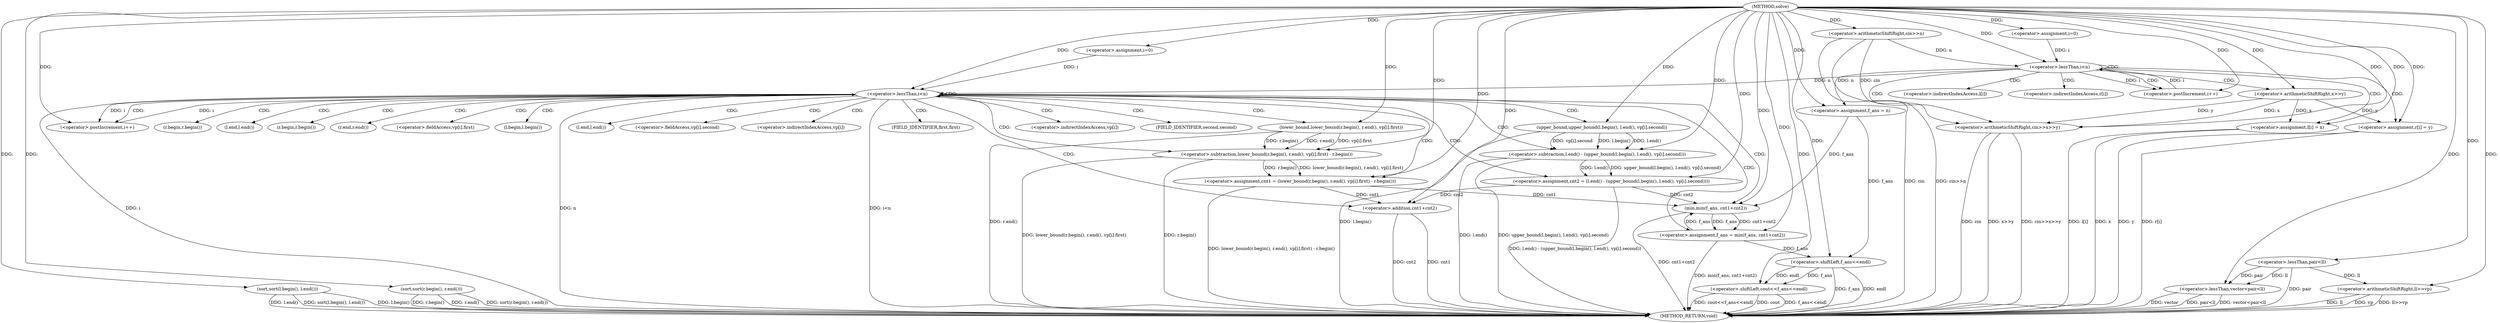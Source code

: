 digraph "solve" {  
"1000128" [label = "(METHOD,solve)" ]
"1000233" [label = "(METHOD_RETURN,void)" ]
"1000131" [label = "(<operator>.arithmeticShiftRight,cin>>n)" ]
"1000174" [label = "(sort,sort(l.begin(), l.end()))" ]
"1000177" [label = "(sort,sort(r.begin(), r.end()))" ]
"1000181" [label = "(<operator>.assignment,f_ans = n)" ]
"1000228" [label = "(<operator>.shiftLeft,cout<<f_ans<<endl)" ]
"1000135" [label = "(<operator>.lessThan,vector<pair<ll)" ]
"1000140" [label = "(<operator>.arithmeticShiftRight,ll>>vp)" ]
"1000147" [label = "(<operator>.assignment,i=0)" ]
"1000150" [label = "(<operator>.lessThan,i<n)" ]
"1000153" [label = "(<operator>.postIncrement,i++)" ]
"1000186" [label = "(<operator>.assignment,i=0)" ]
"1000189" [label = "(<operator>.lessThan,i<n)" ]
"1000192" [label = "(<operator>.postIncrement,i++)" ]
"1000158" [label = "(<operator>.arithmeticShiftRight,cin>>x>>y)" ]
"1000164" [label = "(<operator>.assignment,l[i] = x)" ]
"1000169" [label = "(<operator>.assignment,r[i] = y)" ]
"1000196" [label = "(<operator>.assignment,cnt1 = (lower_bound(r.begin(), r.end(), vp[i].first) - r.begin()))" ]
"1000209" [label = "(<operator>.assignment,cnt2 = (l.end() - (upper_bound(l.begin(), l.end(), vp[i].second))))" ]
"1000221" [label = "(<operator>.assignment,f_ans = min(f_ans, cnt1+cnt2))" ]
"1000230" [label = "(<operator>.shiftLeft,f_ans<<endl)" ]
"1000137" [label = "(<operator>.lessThan,pair<ll)" ]
"1000160" [label = "(<operator>.arithmeticShiftRight,x>>y)" ]
"1000198" [label = "(<operator>.subtraction,lower_bound(r.begin(), r.end(), vp[i].first) - r.begin())" ]
"1000211" [label = "(<operator>.subtraction,l.end() - (upper_bound(l.begin(), l.end(), vp[i].second)))" ]
"1000223" [label = "(min,min(f_ans, cnt1+cnt2))" ]
"1000199" [label = "(lower_bound,lower_bound(r.begin(), r.end(), vp[i].first))" ]
"1000213" [label = "(upper_bound,upper_bound(l.begin(), l.end(), vp[i].second))" ]
"1000225" [label = "(<operator>.addition,cnt1+cnt2)" ]
"1000165" [label = "(<operator>.indirectIndexAccess,l[i])" ]
"1000170" [label = "(<operator>.indirectIndexAccess,r[i])" ]
"1000207" [label = "(r.begin,r.begin())" ]
"1000212" [label = "(l.end,l.end())" ]
"1000200" [label = "(r.begin,r.begin())" ]
"1000201" [label = "(r.end,r.end())" ]
"1000202" [label = "(<operator>.fieldAccess,vp[i].first)" ]
"1000214" [label = "(l.begin,l.begin())" ]
"1000215" [label = "(l.end,l.end())" ]
"1000216" [label = "(<operator>.fieldAccess,vp[i].second)" ]
"1000203" [label = "(<operator>.indirectIndexAccess,vp[i])" ]
"1000206" [label = "(FIELD_IDENTIFIER,first,first)" ]
"1000217" [label = "(<operator>.indirectIndexAccess,vp[i])" ]
"1000220" [label = "(FIELD_IDENTIFIER,second,second)" ]
  "1000131" -> "1000233"  [ label = "DDG: cin"] 
  "1000131" -> "1000233"  [ label = "DDG: cin>>n"] 
  "1000135" -> "1000233"  [ label = "DDG: pair<ll"] 
  "1000135" -> "1000233"  [ label = "DDG: vector<pair<ll"] 
  "1000140" -> "1000233"  [ label = "DDG: ll"] 
  "1000140" -> "1000233"  [ label = "DDG: vp"] 
  "1000140" -> "1000233"  [ label = "DDG: ll>>vp"] 
  "1000174" -> "1000233"  [ label = "DDG: l.begin()"] 
  "1000174" -> "1000233"  [ label = "DDG: l.end()"] 
  "1000174" -> "1000233"  [ label = "DDG: sort(l.begin(), l.end())"] 
  "1000177" -> "1000233"  [ label = "DDG: r.begin()"] 
  "1000177" -> "1000233"  [ label = "DDG: r.end()"] 
  "1000177" -> "1000233"  [ label = "DDG: sort(r.begin(), r.end())"] 
  "1000189" -> "1000233"  [ label = "DDG: i"] 
  "1000189" -> "1000233"  [ label = "DDG: n"] 
  "1000189" -> "1000233"  [ label = "DDG: i<n"] 
  "1000230" -> "1000233"  [ label = "DDG: f_ans"] 
  "1000228" -> "1000233"  [ label = "DDG: f_ans<<endl"] 
  "1000228" -> "1000233"  [ label = "DDG: cout<<f_ans<<endl"] 
  "1000199" -> "1000233"  [ label = "DDG: r.end()"] 
  "1000198" -> "1000233"  [ label = "DDG: lower_bound(r.begin(), r.end(), vp[i].first)"] 
  "1000198" -> "1000233"  [ label = "DDG: r.begin()"] 
  "1000196" -> "1000233"  [ label = "DDG: lower_bound(r.begin(), r.end(), vp[i].first) - r.begin()"] 
  "1000211" -> "1000233"  [ label = "DDG: l.end()"] 
  "1000213" -> "1000233"  [ label = "DDG: l.begin()"] 
  "1000211" -> "1000233"  [ label = "DDG: upper_bound(l.begin(), l.end(), vp[i].second)"] 
  "1000209" -> "1000233"  [ label = "DDG: l.end() - (upper_bound(l.begin(), l.end(), vp[i].second))"] 
  "1000225" -> "1000233"  [ label = "DDG: cnt1"] 
  "1000225" -> "1000233"  [ label = "DDG: cnt2"] 
  "1000223" -> "1000233"  [ label = "DDG: cnt1+cnt2"] 
  "1000221" -> "1000233"  [ label = "DDG: min(f_ans, cnt1+cnt2)"] 
  "1000158" -> "1000233"  [ label = "DDG: cin"] 
  "1000158" -> "1000233"  [ label = "DDG: x>>y"] 
  "1000158" -> "1000233"  [ label = "DDG: cin>>x>>y"] 
  "1000164" -> "1000233"  [ label = "DDG: l[i]"] 
  "1000164" -> "1000233"  [ label = "DDG: x"] 
  "1000169" -> "1000233"  [ label = "DDG: r[i]"] 
  "1000169" -> "1000233"  [ label = "DDG: y"] 
  "1000228" -> "1000233"  [ label = "DDG: cout"] 
  "1000137" -> "1000233"  [ label = "DDG: pair"] 
  "1000230" -> "1000233"  [ label = "DDG: endl"] 
  "1000135" -> "1000233"  [ label = "DDG: vector"] 
  "1000150" -> "1000181"  [ label = "DDG: n"] 
  "1000128" -> "1000181"  [ label = "DDG: "] 
  "1000128" -> "1000131"  [ label = "DDG: "] 
  "1000128" -> "1000147"  [ label = "DDG: "] 
  "1000128" -> "1000174"  [ label = "DDG: "] 
  "1000128" -> "1000177"  [ label = "DDG: "] 
  "1000128" -> "1000186"  [ label = "DDG: "] 
  "1000128" -> "1000228"  [ label = "DDG: "] 
  "1000230" -> "1000228"  [ label = "DDG: f_ans"] 
  "1000230" -> "1000228"  [ label = "DDG: endl"] 
  "1000128" -> "1000135"  [ label = "DDG: "] 
  "1000137" -> "1000135"  [ label = "DDG: ll"] 
  "1000137" -> "1000135"  [ label = "DDG: pair"] 
  "1000137" -> "1000140"  [ label = "DDG: ll"] 
  "1000128" -> "1000140"  [ label = "DDG: "] 
  "1000147" -> "1000150"  [ label = "DDG: i"] 
  "1000153" -> "1000150"  [ label = "DDG: i"] 
  "1000128" -> "1000150"  [ label = "DDG: "] 
  "1000131" -> "1000150"  [ label = "DDG: n"] 
  "1000150" -> "1000153"  [ label = "DDG: i"] 
  "1000128" -> "1000153"  [ label = "DDG: "] 
  "1000160" -> "1000164"  [ label = "DDG: x"] 
  "1000128" -> "1000164"  [ label = "DDG: "] 
  "1000160" -> "1000169"  [ label = "DDG: y"] 
  "1000128" -> "1000169"  [ label = "DDG: "] 
  "1000186" -> "1000189"  [ label = "DDG: i"] 
  "1000192" -> "1000189"  [ label = "DDG: i"] 
  "1000128" -> "1000189"  [ label = "DDG: "] 
  "1000150" -> "1000189"  [ label = "DDG: n"] 
  "1000189" -> "1000192"  [ label = "DDG: i"] 
  "1000128" -> "1000192"  [ label = "DDG: "] 
  "1000198" -> "1000196"  [ label = "DDG: r.begin()"] 
  "1000198" -> "1000196"  [ label = "DDG: lower_bound(r.begin(), r.end(), vp[i].first)"] 
  "1000211" -> "1000209"  [ label = "DDG: l.end()"] 
  "1000211" -> "1000209"  [ label = "DDG: upper_bound(l.begin(), l.end(), vp[i].second)"] 
  "1000223" -> "1000221"  [ label = "DDG: cnt1+cnt2"] 
  "1000223" -> "1000221"  [ label = "DDG: f_ans"] 
  "1000181" -> "1000230"  [ label = "DDG: f_ans"] 
  "1000221" -> "1000230"  [ label = "DDG: f_ans"] 
  "1000128" -> "1000230"  [ label = "DDG: "] 
  "1000128" -> "1000137"  [ label = "DDG: "] 
  "1000131" -> "1000158"  [ label = "DDG: cin"] 
  "1000128" -> "1000158"  [ label = "DDG: "] 
  "1000160" -> "1000158"  [ label = "DDG: y"] 
  "1000160" -> "1000158"  [ label = "DDG: x"] 
  "1000128" -> "1000196"  [ label = "DDG: "] 
  "1000128" -> "1000209"  [ label = "DDG: "] 
  "1000128" -> "1000221"  [ label = "DDG: "] 
  "1000128" -> "1000160"  [ label = "DDG: "] 
  "1000199" -> "1000198"  [ label = "DDG: r.end()"] 
  "1000199" -> "1000198"  [ label = "DDG: vp[i].first"] 
  "1000199" -> "1000198"  [ label = "DDG: r.begin()"] 
  "1000128" -> "1000198"  [ label = "DDG: "] 
  "1000213" -> "1000211"  [ label = "DDG: l.end()"] 
  "1000128" -> "1000211"  [ label = "DDG: "] 
  "1000213" -> "1000211"  [ label = "DDG: vp[i].second"] 
  "1000213" -> "1000211"  [ label = "DDG: l.begin()"] 
  "1000181" -> "1000223"  [ label = "DDG: f_ans"] 
  "1000221" -> "1000223"  [ label = "DDG: f_ans"] 
  "1000128" -> "1000223"  [ label = "DDG: "] 
  "1000196" -> "1000223"  [ label = "DDG: cnt1"] 
  "1000209" -> "1000223"  [ label = "DDG: cnt2"] 
  "1000128" -> "1000199"  [ label = "DDG: "] 
  "1000128" -> "1000213"  [ label = "DDG: "] 
  "1000196" -> "1000225"  [ label = "DDG: cnt1"] 
  "1000128" -> "1000225"  [ label = "DDG: "] 
  "1000209" -> "1000225"  [ label = "DDG: cnt2"] 
  "1000150" -> "1000153"  [ label = "CDG: "] 
  "1000150" -> "1000164"  [ label = "CDG: "] 
  "1000150" -> "1000150"  [ label = "CDG: "] 
  "1000150" -> "1000165"  [ label = "CDG: "] 
  "1000150" -> "1000169"  [ label = "CDG: "] 
  "1000150" -> "1000158"  [ label = "CDG: "] 
  "1000150" -> "1000160"  [ label = "CDG: "] 
  "1000150" -> "1000170"  [ label = "CDG: "] 
  "1000189" -> "1000200"  [ label = "CDG: "] 
  "1000189" -> "1000211"  [ label = "CDG: "] 
  "1000189" -> "1000221"  [ label = "CDG: "] 
  "1000189" -> "1000199"  [ label = "CDG: "] 
  "1000189" -> "1000213"  [ label = "CDG: "] 
  "1000189" -> "1000216"  [ label = "CDG: "] 
  "1000189" -> "1000212"  [ label = "CDG: "] 
  "1000189" -> "1000189"  [ label = "CDG: "] 
  "1000189" -> "1000196"  [ label = "CDG: "] 
  "1000189" -> "1000215"  [ label = "CDG: "] 
  "1000189" -> "1000225"  [ label = "CDG: "] 
  "1000189" -> "1000207"  [ label = "CDG: "] 
  "1000189" -> "1000206"  [ label = "CDG: "] 
  "1000189" -> "1000220"  [ label = "CDG: "] 
  "1000189" -> "1000203"  [ label = "CDG: "] 
  "1000189" -> "1000214"  [ label = "CDG: "] 
  "1000189" -> "1000201"  [ label = "CDG: "] 
  "1000189" -> "1000202"  [ label = "CDG: "] 
  "1000189" -> "1000192"  [ label = "CDG: "] 
  "1000189" -> "1000217"  [ label = "CDG: "] 
  "1000189" -> "1000209"  [ label = "CDG: "] 
  "1000189" -> "1000223"  [ label = "CDG: "] 
  "1000189" -> "1000198"  [ label = "CDG: "] 
}
